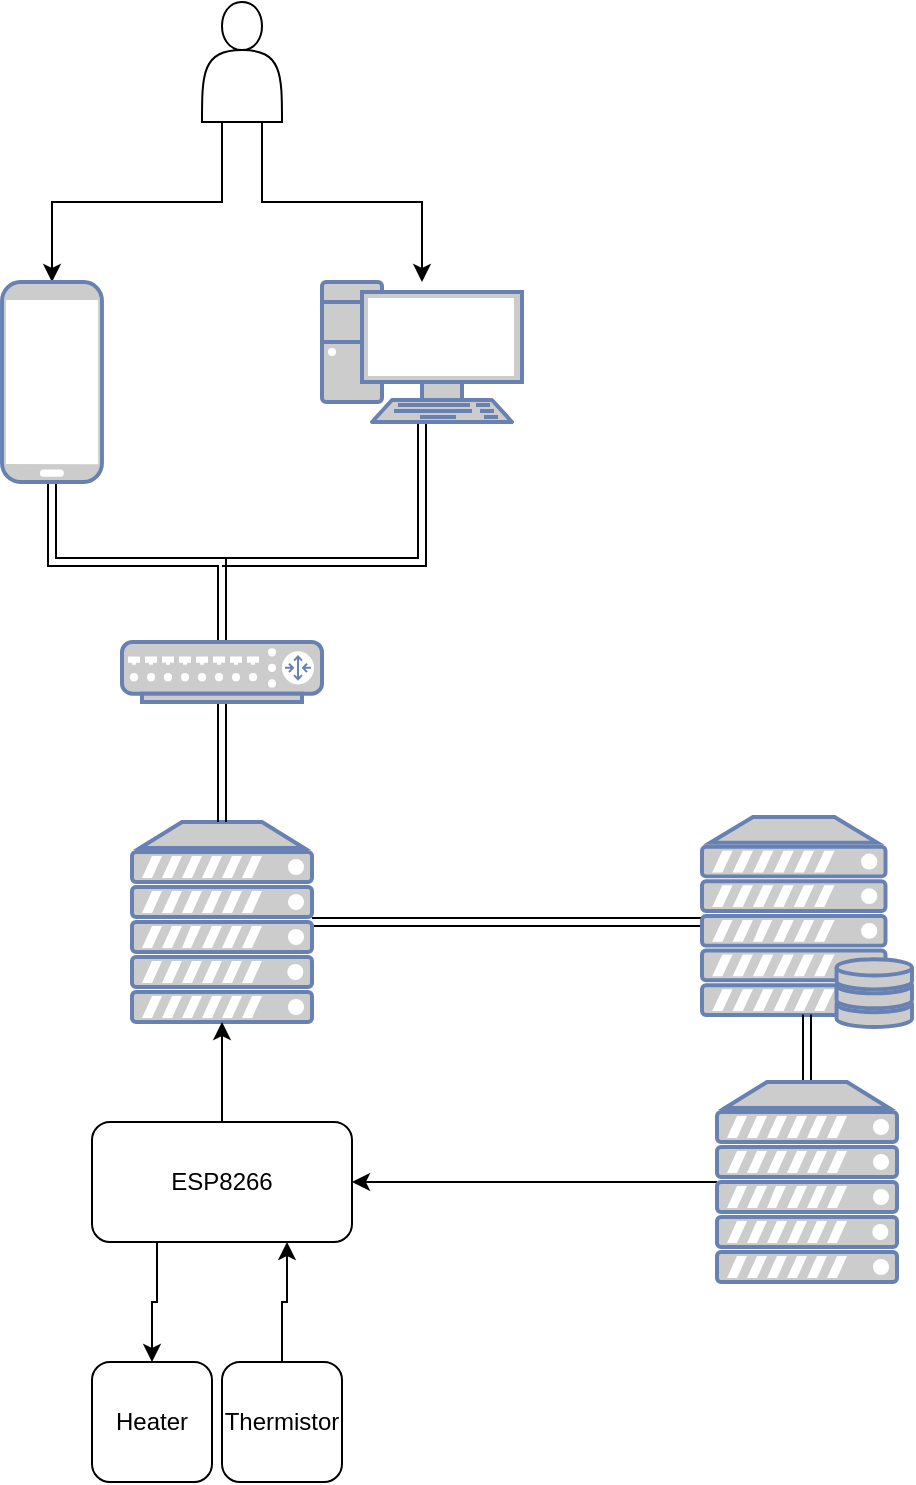 <mxfile version="21.3.8" type="github">
  <diagram name="Strona-1" id="kZyrG7NVxSRQWBk4dAKm">
    <mxGraphModel dx="1434" dy="760" grid="1" gridSize="10" guides="1" tooltips="1" connect="1" arrows="1" fold="1" page="1" pageScale="1" pageWidth="827" pageHeight="1169" math="0" shadow="0">
      <root>
        <mxCell id="0" />
        <mxCell id="1" parent="0" />
        <mxCell id="BVTe9P3InDGG72oN6hyn-9" style="edgeStyle=orthogonalEdgeStyle;rounded=0;orthogonalLoop=1;jettySize=auto;html=1;exitX=0.5;exitY=1;exitDx=0;exitDy=0;entryX=0.5;entryY=0;entryDx=0;entryDy=0;entryPerimeter=0;" edge="1" parent="1" source="BVTe9P3InDGG72oN6hyn-1" target="BVTe9P3InDGG72oN6hyn-4">
          <mxGeometry relative="1" as="geometry">
            <Array as="points">
              <mxPoint x="190" y="90" />
              <mxPoint x="190" y="130" />
              <mxPoint x="105" y="130" />
            </Array>
          </mxGeometry>
        </mxCell>
        <mxCell id="BVTe9P3InDGG72oN6hyn-10" style="edgeStyle=orthogonalEdgeStyle;rounded=0;orthogonalLoop=1;jettySize=auto;html=1;exitX=0.75;exitY=1;exitDx=0;exitDy=0;" edge="1" parent="1" source="BVTe9P3InDGG72oN6hyn-1" target="BVTe9P3InDGG72oN6hyn-5">
          <mxGeometry relative="1" as="geometry" />
        </mxCell>
        <mxCell id="BVTe9P3InDGG72oN6hyn-1" value="" style="shape=actor;whiteSpace=wrap;html=1;" vertex="1" parent="1">
          <mxGeometry x="180" y="30" width="40" height="60" as="geometry" />
        </mxCell>
        <mxCell id="BVTe9P3InDGG72oN6hyn-15" style="edgeStyle=orthogonalEdgeStyle;shape=link;rounded=0;orthogonalLoop=1;jettySize=auto;html=1;exitX=1;exitY=0.5;exitDx=0;exitDy=0;exitPerimeter=0;entryX=0;entryY=0.5;entryDx=0;entryDy=0;entryPerimeter=0;" edge="1" parent="1" source="BVTe9P3InDGG72oN6hyn-2" target="BVTe9P3InDGG72oN6hyn-3">
          <mxGeometry relative="1" as="geometry" />
        </mxCell>
        <mxCell id="BVTe9P3InDGG72oN6hyn-2" value="" style="fontColor=#0066CC;verticalAlign=top;verticalLabelPosition=bottom;labelPosition=center;align=center;html=1;outlineConnect=0;fillColor=#CCCCCC;strokeColor=#6881B3;gradientColor=none;gradientDirection=north;strokeWidth=2;shape=mxgraph.networks.server;" vertex="1" parent="1">
          <mxGeometry x="145" y="440" width="90" height="100" as="geometry" />
        </mxCell>
        <mxCell id="BVTe9P3InDGG72oN6hyn-3" value="" style="fontColor=#0066CC;verticalAlign=top;verticalLabelPosition=bottom;labelPosition=center;align=center;html=1;outlineConnect=0;fillColor=#CCCCCC;strokeColor=#6881B3;gradientColor=none;gradientDirection=north;strokeWidth=2;shape=mxgraph.networks.server_storage;" vertex="1" parent="1">
          <mxGeometry x="430" y="437.5" width="105" height="105" as="geometry" />
        </mxCell>
        <mxCell id="BVTe9P3InDGG72oN6hyn-11" style="edgeStyle=orthogonalEdgeStyle;rounded=0;orthogonalLoop=1;jettySize=auto;html=1;exitX=0.5;exitY=1;exitDx=0;exitDy=0;exitPerimeter=0;shape=link;" edge="1" parent="1" source="BVTe9P3InDGG72oN6hyn-4" target="BVTe9P3InDGG72oN6hyn-8">
          <mxGeometry relative="1" as="geometry" />
        </mxCell>
        <mxCell id="BVTe9P3InDGG72oN6hyn-4" value="" style="fontColor=#0066CC;verticalAlign=top;verticalLabelPosition=bottom;labelPosition=center;align=center;html=1;outlineConnect=0;fillColor=#CCCCCC;strokeColor=#6881B3;gradientColor=none;gradientDirection=north;strokeWidth=2;shape=mxgraph.networks.mobile;" vertex="1" parent="1">
          <mxGeometry x="80" y="170" width="50" height="100" as="geometry" />
        </mxCell>
        <mxCell id="BVTe9P3InDGG72oN6hyn-12" style="edgeStyle=orthogonalEdgeStyle;rounded=0;orthogonalLoop=1;jettySize=auto;html=1;exitX=0.5;exitY=1;exitDx=0;exitDy=0;exitPerimeter=0;shape=link;" edge="1" parent="1" source="BVTe9P3InDGG72oN6hyn-5">
          <mxGeometry relative="1" as="geometry">
            <mxPoint x="190" y="310" as="targetPoint" />
            <Array as="points">
              <mxPoint x="290" y="310" />
            </Array>
          </mxGeometry>
        </mxCell>
        <mxCell id="BVTe9P3InDGG72oN6hyn-5" value="" style="fontColor=#0066CC;verticalAlign=top;verticalLabelPosition=bottom;labelPosition=center;align=center;html=1;outlineConnect=0;fillColor=#CCCCCC;strokeColor=#6881B3;gradientColor=none;gradientDirection=north;strokeWidth=2;shape=mxgraph.networks.pc;" vertex="1" parent="1">
          <mxGeometry x="240" y="170" width="100" height="70" as="geometry" />
        </mxCell>
        <mxCell id="BVTe9P3InDGG72oN6hyn-19" style="edgeStyle=orthogonalEdgeStyle;rounded=0;orthogonalLoop=1;jettySize=auto;html=1;exitX=0.5;exitY=0;exitDx=0;exitDy=0;exitPerimeter=0;entryX=0.5;entryY=0.94;entryDx=0;entryDy=0;entryPerimeter=0;shape=link;" edge="1" parent="1" source="BVTe9P3InDGG72oN6hyn-7" target="BVTe9P3InDGG72oN6hyn-3">
          <mxGeometry relative="1" as="geometry" />
        </mxCell>
        <mxCell id="BVTe9P3InDGG72oN6hyn-20" style="edgeStyle=orthogonalEdgeStyle;rounded=0;orthogonalLoop=1;jettySize=auto;html=1;exitX=0;exitY=0.5;exitDx=0;exitDy=0;exitPerimeter=0;entryX=1;entryY=0.5;entryDx=0;entryDy=0;" edge="1" parent="1" source="BVTe9P3InDGG72oN6hyn-7" target="BVTe9P3InDGG72oN6hyn-18">
          <mxGeometry relative="1" as="geometry" />
        </mxCell>
        <mxCell id="BVTe9P3InDGG72oN6hyn-7" value="" style="fontColor=#0066CC;verticalAlign=top;verticalLabelPosition=bottom;labelPosition=center;align=center;html=1;outlineConnect=0;fillColor=#CCCCCC;strokeColor=#6881B3;gradientColor=none;gradientDirection=north;strokeWidth=2;shape=mxgraph.networks.server;" vertex="1" parent="1">
          <mxGeometry x="437.5" y="570" width="90" height="100" as="geometry" />
        </mxCell>
        <mxCell id="BVTe9P3InDGG72oN6hyn-13" style="edgeStyle=orthogonalEdgeStyle;shape=link;rounded=0;orthogonalLoop=1;jettySize=auto;html=1;exitX=0.5;exitY=1;exitDx=0;exitDy=0;exitPerimeter=0;entryX=0.5;entryY=0;entryDx=0;entryDy=0;entryPerimeter=0;" edge="1" parent="1" source="BVTe9P3InDGG72oN6hyn-8" target="BVTe9P3InDGG72oN6hyn-2">
          <mxGeometry relative="1" as="geometry" />
        </mxCell>
        <mxCell id="BVTe9P3InDGG72oN6hyn-8" value="" style="fontColor=#0066CC;verticalAlign=top;verticalLabelPosition=bottom;labelPosition=center;align=center;html=1;outlineConnect=0;fillColor=#CCCCCC;strokeColor=#6881B3;gradientColor=none;gradientDirection=north;strokeWidth=2;shape=mxgraph.networks.router;" vertex="1" parent="1">
          <mxGeometry x="140" y="350" width="100" height="30" as="geometry" />
        </mxCell>
        <mxCell id="BVTe9P3InDGG72oN6hyn-21" style="edgeStyle=orthogonalEdgeStyle;rounded=0;orthogonalLoop=1;jettySize=auto;html=1;exitX=0.5;exitY=0;exitDx=0;exitDy=0;entryX=0.5;entryY=1;entryDx=0;entryDy=0;entryPerimeter=0;" edge="1" parent="1" source="BVTe9P3InDGG72oN6hyn-18" target="BVTe9P3InDGG72oN6hyn-2">
          <mxGeometry relative="1" as="geometry" />
        </mxCell>
        <mxCell id="BVTe9P3InDGG72oN6hyn-23" style="edgeStyle=orthogonalEdgeStyle;rounded=0;orthogonalLoop=1;jettySize=auto;html=1;exitX=0.25;exitY=1;exitDx=0;exitDy=0;entryX=0.5;entryY=0;entryDx=0;entryDy=0;" edge="1" parent="1" source="BVTe9P3InDGG72oN6hyn-18" target="BVTe9P3InDGG72oN6hyn-22">
          <mxGeometry relative="1" as="geometry" />
        </mxCell>
        <mxCell id="BVTe9P3InDGG72oN6hyn-18" value="ESP8266" style="rounded=1;whiteSpace=wrap;html=1;" vertex="1" parent="1">
          <mxGeometry x="125" y="590" width="130" height="60" as="geometry" />
        </mxCell>
        <mxCell id="BVTe9P3InDGG72oN6hyn-22" value="Heater" style="rounded=1;whiteSpace=wrap;html=1;" vertex="1" parent="1">
          <mxGeometry x="125" y="710" width="60" height="60" as="geometry" />
        </mxCell>
        <mxCell id="BVTe9P3InDGG72oN6hyn-25" style="edgeStyle=orthogonalEdgeStyle;rounded=0;orthogonalLoop=1;jettySize=auto;html=1;exitX=0.5;exitY=0;exitDx=0;exitDy=0;entryX=0.75;entryY=1;entryDx=0;entryDy=0;" edge="1" parent="1" source="BVTe9P3InDGG72oN6hyn-24" target="BVTe9P3InDGG72oN6hyn-18">
          <mxGeometry relative="1" as="geometry" />
        </mxCell>
        <mxCell id="BVTe9P3InDGG72oN6hyn-24" value="Thermistor" style="rounded=1;whiteSpace=wrap;html=1;" vertex="1" parent="1">
          <mxGeometry x="190" y="710" width="60" height="60" as="geometry" />
        </mxCell>
      </root>
    </mxGraphModel>
  </diagram>
</mxfile>
